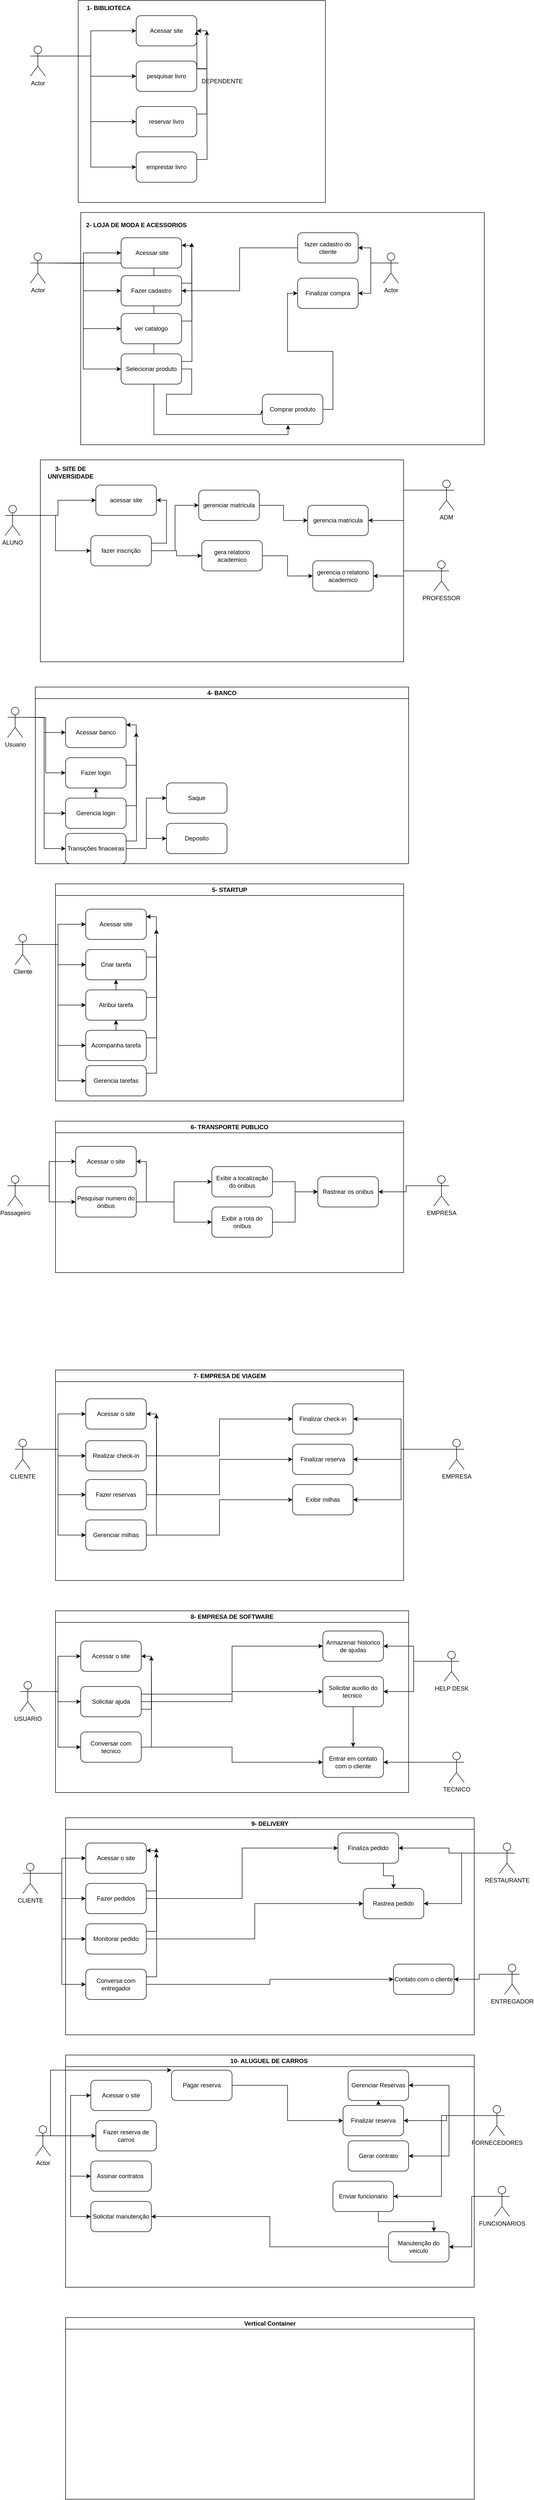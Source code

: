 <mxfile version="21.1.4" type="github">
  <diagram name="Página-1" id="npixS7W9g8RtpNV7yV26">
    <mxGraphModel dx="1114" dy="616" grid="1" gridSize="10" guides="1" tooltips="1" connect="1" arrows="1" fold="1" page="1" pageScale="1" pageWidth="827" pageHeight="1169" math="0" shadow="0">
      <root>
        <mxCell id="0" />
        <mxCell id="1" parent="0" />
        <mxCell id="BPuwlcSMoRz5fUgLtUqg-134" style="edgeStyle=orthogonalEdgeStyle;rounded=0;orthogonalLoop=1;jettySize=auto;html=1;exitX=1;exitY=0.333;exitDx=0;exitDy=0;exitPerimeter=0;entryX=0;entryY=0.5;entryDx=0;entryDy=0;" parent="1" source="BPuwlcSMoRz5fUgLtUqg-1" target="BPuwlcSMoRz5fUgLtUqg-2" edge="1">
          <mxGeometry relative="1" as="geometry" />
        </mxCell>
        <mxCell id="BPuwlcSMoRz5fUgLtUqg-135" style="edgeStyle=orthogonalEdgeStyle;rounded=0;orthogonalLoop=1;jettySize=auto;html=1;exitX=1;exitY=0.333;exitDx=0;exitDy=0;exitPerimeter=0;" parent="1" source="BPuwlcSMoRz5fUgLtUqg-1" target="BPuwlcSMoRz5fUgLtUqg-4" edge="1">
          <mxGeometry relative="1" as="geometry" />
        </mxCell>
        <mxCell id="BPuwlcSMoRz5fUgLtUqg-138" style="edgeStyle=orthogonalEdgeStyle;rounded=0;orthogonalLoop=1;jettySize=auto;html=1;exitX=1;exitY=0.333;exitDx=0;exitDy=0;exitPerimeter=0;entryX=0;entryY=0.5;entryDx=0;entryDy=0;" parent="1" source="BPuwlcSMoRz5fUgLtUqg-1" target="BPuwlcSMoRz5fUgLtUqg-5" edge="1">
          <mxGeometry relative="1" as="geometry" />
        </mxCell>
        <mxCell id="BPuwlcSMoRz5fUgLtUqg-140" style="edgeStyle=orthogonalEdgeStyle;rounded=0;orthogonalLoop=1;jettySize=auto;html=1;exitX=1;exitY=0.333;exitDx=0;exitDy=0;exitPerimeter=0;entryX=0;entryY=0.5;entryDx=0;entryDy=0;" parent="1" source="BPuwlcSMoRz5fUgLtUqg-1" target="BPuwlcSMoRz5fUgLtUqg-6" edge="1">
          <mxGeometry relative="1" as="geometry" />
        </mxCell>
        <mxCell id="BPuwlcSMoRz5fUgLtUqg-1" value="Actor" style="shape=umlActor;verticalLabelPosition=bottom;verticalAlign=top;html=1;outlineConnect=0;" parent="1" vertex="1">
          <mxGeometry x="80" y="100" width="30" height="60" as="geometry" />
        </mxCell>
        <mxCell id="BPuwlcSMoRz5fUgLtUqg-2" value="Acessar site" style="rounded=1;whiteSpace=wrap;html=1;" parent="1" vertex="1">
          <mxGeometry x="290" y="40" width="120" height="60" as="geometry" />
        </mxCell>
        <mxCell id="BPuwlcSMoRz5fUgLtUqg-16" style="edgeStyle=orthogonalEdgeStyle;rounded=0;orthogonalLoop=1;jettySize=auto;html=1;exitX=1;exitY=0.25;exitDx=0;exitDy=0;entryX=1;entryY=0.5;entryDx=0;entryDy=0;" parent="1" source="BPuwlcSMoRz5fUgLtUqg-4" target="BPuwlcSMoRz5fUgLtUqg-2" edge="1">
          <mxGeometry relative="1" as="geometry" />
        </mxCell>
        <mxCell id="BPuwlcSMoRz5fUgLtUqg-4" value="pesquisar livro" style="rounded=1;whiteSpace=wrap;html=1;" parent="1" vertex="1">
          <mxGeometry x="290" y="130" width="120" height="60" as="geometry" />
        </mxCell>
        <mxCell id="BPuwlcSMoRz5fUgLtUqg-17" style="edgeStyle=orthogonalEdgeStyle;rounded=0;orthogonalLoop=1;jettySize=auto;html=1;exitX=1;exitY=0.25;exitDx=0;exitDy=0;" parent="1" source="BPuwlcSMoRz5fUgLtUqg-5" edge="1">
          <mxGeometry relative="1" as="geometry">
            <mxPoint x="410" y="70" as="targetPoint" />
          </mxGeometry>
        </mxCell>
        <mxCell id="BPuwlcSMoRz5fUgLtUqg-5" value="reservar livro" style="rounded=1;whiteSpace=wrap;html=1;" parent="1" vertex="1">
          <mxGeometry x="290" y="220" width="120" height="60" as="geometry" />
        </mxCell>
        <mxCell id="BPuwlcSMoRz5fUgLtUqg-18" style="edgeStyle=orthogonalEdgeStyle;rounded=0;orthogonalLoop=1;jettySize=auto;html=1;exitX=1;exitY=0.25;exitDx=0;exitDy=0;" parent="1" source="BPuwlcSMoRz5fUgLtUqg-6" edge="1">
          <mxGeometry relative="1" as="geometry">
            <mxPoint x="430" y="70" as="targetPoint" />
          </mxGeometry>
        </mxCell>
        <mxCell id="BPuwlcSMoRz5fUgLtUqg-6" value="emprestar livro" style="rounded=1;whiteSpace=wrap;html=1;" parent="1" vertex="1">
          <mxGeometry x="290" y="310" width="120" height="60" as="geometry" />
        </mxCell>
        <mxCell id="BPuwlcSMoRz5fUgLtUqg-19" value="DEPENDENTE" style="text;html=1;align=center;verticalAlign=middle;resizable=0;points=[];autosize=1;strokeColor=none;fillColor=none;" parent="1" vertex="1">
          <mxGeometry x="405" y="155" width="110" height="30" as="geometry" />
        </mxCell>
        <mxCell id="BPuwlcSMoRz5fUgLtUqg-31" style="edgeStyle=orthogonalEdgeStyle;rounded=0;orthogonalLoop=1;jettySize=auto;html=1;" parent="1" target="BPuwlcSMoRz5fUgLtUqg-22" edge="1">
          <mxGeometry relative="1" as="geometry">
            <mxPoint x="110" y="530" as="sourcePoint" />
          </mxGeometry>
        </mxCell>
        <mxCell id="BPuwlcSMoRz5fUgLtUqg-32" style="edgeStyle=orthogonalEdgeStyle;rounded=0;orthogonalLoop=1;jettySize=auto;html=1;exitX=1;exitY=0.333;exitDx=0;exitDy=0;exitPerimeter=0;entryX=0;entryY=0.5;entryDx=0;entryDy=0;" parent="1" source="BPuwlcSMoRz5fUgLtUqg-21" target="BPuwlcSMoRz5fUgLtUqg-26" edge="1">
          <mxGeometry relative="1" as="geometry" />
        </mxCell>
        <mxCell id="BPuwlcSMoRz5fUgLtUqg-142" style="edgeStyle=orthogonalEdgeStyle;rounded=0;orthogonalLoop=1;jettySize=auto;html=1;exitX=1;exitY=0.333;exitDx=0;exitDy=0;exitPerimeter=0;entryX=0;entryY=0.5;entryDx=0;entryDy=0;" parent="1" source="BPuwlcSMoRz5fUgLtUqg-21" target="BPuwlcSMoRz5fUgLtUqg-50" edge="1">
          <mxGeometry relative="1" as="geometry" />
        </mxCell>
        <mxCell id="BPuwlcSMoRz5fUgLtUqg-143" style="edgeStyle=orthogonalEdgeStyle;rounded=0;orthogonalLoop=1;jettySize=auto;html=1;exitX=1;exitY=0.333;exitDx=0;exitDy=0;exitPerimeter=0;entryX=0;entryY=0.5;entryDx=0;entryDy=0;" parent="1" source="BPuwlcSMoRz5fUgLtUqg-21" target="BPuwlcSMoRz5fUgLtUqg-24" edge="1">
          <mxGeometry relative="1" as="geometry" />
        </mxCell>
        <mxCell id="BPuwlcSMoRz5fUgLtUqg-144" style="edgeStyle=orthogonalEdgeStyle;rounded=0;orthogonalLoop=1;jettySize=auto;html=1;exitX=1;exitY=0.333;exitDx=0;exitDy=0;exitPerimeter=0;entryX=0.425;entryY=1.017;entryDx=0;entryDy=0;entryPerimeter=0;" parent="1" source="BPuwlcSMoRz5fUgLtUqg-21" target="BPuwlcSMoRz5fUgLtUqg-25" edge="1">
          <mxGeometry relative="1" as="geometry" />
        </mxCell>
        <mxCell id="BPuwlcSMoRz5fUgLtUqg-21" value="Actor" style="shape=umlActor;verticalLabelPosition=bottom;verticalAlign=top;html=1;outlineConnect=0;" parent="1" vertex="1">
          <mxGeometry x="80" y="510" width="30" height="60" as="geometry" />
        </mxCell>
        <mxCell id="BPuwlcSMoRz5fUgLtUqg-22" value="&lt;span style=&quot;white-space: pre;&quot;&gt; &lt;/span&gt;Acessar site" style="rounded=1;whiteSpace=wrap;html=1;" parent="1" vertex="1">
          <mxGeometry x="260" y="480" width="120" height="60" as="geometry" />
        </mxCell>
        <mxCell id="BPuwlcSMoRz5fUgLtUqg-35" style="edgeStyle=orthogonalEdgeStyle;rounded=0;orthogonalLoop=1;jettySize=auto;html=1;exitX=1;exitY=0.5;exitDx=0;exitDy=0;entryX=0;entryY=0.5;entryDx=0;entryDy=0;" parent="1" source="BPuwlcSMoRz5fUgLtUqg-24" target="BPuwlcSMoRz5fUgLtUqg-25" edge="1">
          <mxGeometry relative="1" as="geometry">
            <Array as="points">
              <mxPoint x="400" y="740" />
              <mxPoint x="400" y="790" />
              <mxPoint x="350" y="790" />
              <mxPoint x="350" y="830" />
            </Array>
          </mxGeometry>
        </mxCell>
        <mxCell id="BPuwlcSMoRz5fUgLtUqg-53" style="edgeStyle=orthogonalEdgeStyle;rounded=0;orthogonalLoop=1;jettySize=auto;html=1;exitX=1;exitY=0.25;exitDx=0;exitDy=0;" parent="1" source="BPuwlcSMoRz5fUgLtUqg-24" edge="1">
          <mxGeometry relative="1" as="geometry">
            <mxPoint x="400" y="490" as="targetPoint" />
          </mxGeometry>
        </mxCell>
        <mxCell id="BPuwlcSMoRz5fUgLtUqg-24" value="Selecionar produto" style="rounded=1;whiteSpace=wrap;html=1;" parent="1" vertex="1">
          <mxGeometry x="260" y="710" width="120" height="60" as="geometry" />
        </mxCell>
        <mxCell id="BPuwlcSMoRz5fUgLtUqg-36" style="edgeStyle=orthogonalEdgeStyle;rounded=0;orthogonalLoop=1;jettySize=auto;html=1;exitX=1;exitY=0.5;exitDx=0;exitDy=0;entryX=0;entryY=0.5;entryDx=0;entryDy=0;" parent="1" source="BPuwlcSMoRz5fUgLtUqg-25" target="BPuwlcSMoRz5fUgLtUqg-29" edge="1">
          <mxGeometry relative="1" as="geometry" />
        </mxCell>
        <mxCell id="BPuwlcSMoRz5fUgLtUqg-25" value="Comprar produto" style="rounded=1;whiteSpace=wrap;html=1;" parent="1" vertex="1">
          <mxGeometry x="540" y="790" width="120" height="60" as="geometry" />
        </mxCell>
        <mxCell id="BPuwlcSMoRz5fUgLtUqg-51" style="edgeStyle=orthogonalEdgeStyle;rounded=0;orthogonalLoop=1;jettySize=auto;html=1;exitX=1;exitY=0.25;exitDx=0;exitDy=0;entryX=1;entryY=0.25;entryDx=0;entryDy=0;" parent="1" source="BPuwlcSMoRz5fUgLtUqg-26" target="BPuwlcSMoRz5fUgLtUqg-22" edge="1">
          <mxGeometry relative="1" as="geometry" />
        </mxCell>
        <mxCell id="BPuwlcSMoRz5fUgLtUqg-26" value="Fazer cadastro" style="rounded=1;whiteSpace=wrap;html=1;" parent="1" vertex="1">
          <mxGeometry x="260" y="555" width="120" height="60" as="geometry" />
        </mxCell>
        <mxCell id="BPuwlcSMoRz5fUgLtUqg-40" style="edgeStyle=orthogonalEdgeStyle;rounded=0;orthogonalLoop=1;jettySize=auto;html=1;exitX=0;exitY=0.333;exitDx=0;exitDy=0;exitPerimeter=0;entryX=1;entryY=0.5;entryDx=0;entryDy=0;" parent="1" source="BPuwlcSMoRz5fUgLtUqg-28" target="BPuwlcSMoRz5fUgLtUqg-30" edge="1">
          <mxGeometry relative="1" as="geometry" />
        </mxCell>
        <mxCell id="BPuwlcSMoRz5fUgLtUqg-41" style="edgeStyle=orthogonalEdgeStyle;rounded=0;orthogonalLoop=1;jettySize=auto;html=1;exitX=0;exitY=0.333;exitDx=0;exitDy=0;exitPerimeter=0;entryX=1;entryY=0.5;entryDx=0;entryDy=0;" parent="1" source="BPuwlcSMoRz5fUgLtUqg-28" target="BPuwlcSMoRz5fUgLtUqg-29" edge="1">
          <mxGeometry relative="1" as="geometry" />
        </mxCell>
        <mxCell id="BPuwlcSMoRz5fUgLtUqg-28" value="Actor" style="shape=umlActor;verticalLabelPosition=bottom;verticalAlign=top;html=1;outlineConnect=0;" parent="1" vertex="1">
          <mxGeometry x="780" y="510" width="30" height="60" as="geometry" />
        </mxCell>
        <mxCell id="BPuwlcSMoRz5fUgLtUqg-29" value="Finalizar compra" style="rounded=1;whiteSpace=wrap;html=1;" parent="1" vertex="1">
          <mxGeometry x="610" y="560" width="120" height="60" as="geometry" />
        </mxCell>
        <mxCell id="BPuwlcSMoRz5fUgLtUqg-59" style="edgeStyle=orthogonalEdgeStyle;rounded=0;orthogonalLoop=1;jettySize=auto;html=1;exitX=0;exitY=0.5;exitDx=0;exitDy=0;entryX=1;entryY=0.5;entryDx=0;entryDy=0;" parent="1" source="BPuwlcSMoRz5fUgLtUqg-30" target="BPuwlcSMoRz5fUgLtUqg-26" edge="1">
          <mxGeometry relative="1" as="geometry" />
        </mxCell>
        <mxCell id="BPuwlcSMoRz5fUgLtUqg-30" value="fazer cadastro do cliente" style="rounded=1;whiteSpace=wrap;html=1;" parent="1" vertex="1">
          <mxGeometry x="610" y="470" width="120" height="60" as="geometry" />
        </mxCell>
        <mxCell id="BPuwlcSMoRz5fUgLtUqg-46" style="edgeStyle=orthogonalEdgeStyle;rounded=0;orthogonalLoop=1;jettySize=auto;html=1;exitX=0.5;exitY=1;exitDx=0;exitDy=0;" parent="1" edge="1">
          <mxGeometry relative="1" as="geometry">
            <mxPoint x="440" y="810" as="sourcePoint" />
            <mxPoint x="440" y="810" as="targetPoint" />
          </mxGeometry>
        </mxCell>
        <mxCell id="BPuwlcSMoRz5fUgLtUqg-52" style="edgeStyle=orthogonalEdgeStyle;rounded=0;orthogonalLoop=1;jettySize=auto;html=1;exitX=1;exitY=0.25;exitDx=0;exitDy=0;" parent="1" source="BPuwlcSMoRz5fUgLtUqg-50" edge="1">
          <mxGeometry relative="1" as="geometry">
            <mxPoint x="400" y="490" as="targetPoint" />
          </mxGeometry>
        </mxCell>
        <mxCell id="BPuwlcSMoRz5fUgLtUqg-50" value="ver catalogo" style="rounded=1;whiteSpace=wrap;html=1;" parent="1" vertex="1">
          <mxGeometry x="260" y="630" width="120" height="60" as="geometry" />
        </mxCell>
        <mxCell id="BPuwlcSMoRz5fUgLtUqg-131" style="edgeStyle=orthogonalEdgeStyle;rounded=0;orthogonalLoop=1;jettySize=auto;html=1;exitX=1;exitY=0.333;exitDx=0;exitDy=0;exitPerimeter=0;entryX=0;entryY=0.5;entryDx=0;entryDy=0;" parent="1" source="BPuwlcSMoRz5fUgLtUqg-60" target="BPuwlcSMoRz5fUgLtUqg-61" edge="1">
          <mxGeometry relative="1" as="geometry" />
        </mxCell>
        <mxCell id="BPuwlcSMoRz5fUgLtUqg-132" style="edgeStyle=orthogonalEdgeStyle;rounded=0;orthogonalLoop=1;jettySize=auto;html=1;exitX=1;exitY=0.333;exitDx=0;exitDy=0;exitPerimeter=0;entryX=0;entryY=0.5;entryDx=0;entryDy=0;" parent="1" source="BPuwlcSMoRz5fUgLtUqg-60" target="BPuwlcSMoRz5fUgLtUqg-62" edge="1">
          <mxGeometry relative="1" as="geometry" />
        </mxCell>
        <mxCell id="BPuwlcSMoRz5fUgLtUqg-60" value="ALUNO&#xa;" style="shape=umlActor;verticalLabelPosition=bottom;verticalAlign=top;outlineConnect=0;" parent="1" vertex="1">
          <mxGeometry x="30" y="1010" width="30" height="60" as="geometry" />
        </mxCell>
        <mxCell id="BPuwlcSMoRz5fUgLtUqg-80" style="edgeStyle=orthogonalEdgeStyle;rounded=0;orthogonalLoop=1;jettySize=auto;html=1;exitX=0;exitY=0.333;exitDx=0;exitDy=0;exitPerimeter=0;entryX=1;entryY=0.5;entryDx=0;entryDy=0;" parent="1" source="BPuwlcSMoRz5fUgLtUqg-65" target="BPuwlcSMoRz5fUgLtUqg-67" edge="1">
          <mxGeometry relative="1" as="geometry" />
        </mxCell>
        <object label="ADM" id="BPuwlcSMoRz5fUgLtUqg-65">
          <mxCell style="shape=umlActor;verticalLabelPosition=bottom;verticalAlign=top;outlineConnect=0;fontStyle=0;" parent="1" vertex="1">
            <mxGeometry x="890" y="960" width="30" height="60" as="geometry" />
          </mxCell>
        </object>
        <mxCell id="BPuwlcSMoRz5fUgLtUqg-81" style="edgeStyle=orthogonalEdgeStyle;rounded=0;orthogonalLoop=1;jettySize=auto;html=1;exitX=0;exitY=0.333;exitDx=0;exitDy=0;exitPerimeter=0;entryX=1;entryY=0.5;entryDx=0;entryDy=0;" parent="1" source="BPuwlcSMoRz5fUgLtUqg-66" target="BPuwlcSMoRz5fUgLtUqg-68" edge="1">
          <mxGeometry relative="1" as="geometry" />
        </mxCell>
        <mxCell id="BPuwlcSMoRz5fUgLtUqg-66" value="PROFESSOR" style="shape=umlActor;verticalLabelPosition=bottom;verticalAlign=top;outlineConnect=0;" parent="1" vertex="1">
          <mxGeometry x="880" y="1120" width="30" height="60" as="geometry" />
        </mxCell>
        <mxCell id="BPuwlcSMoRz5fUgLtUqg-91" style="edgeStyle=orthogonalEdgeStyle;rounded=0;orthogonalLoop=1;jettySize=auto;html=1;exitX=1;exitY=0.333;exitDx=0;exitDy=0;exitPerimeter=0;" parent="1" source="BPuwlcSMoRz5fUgLtUqg-84" target="BPuwlcSMoRz5fUgLtUqg-85" edge="1">
          <mxGeometry relative="1" as="geometry" />
        </mxCell>
        <mxCell id="BPuwlcSMoRz5fUgLtUqg-92" style="edgeStyle=orthogonalEdgeStyle;rounded=0;orthogonalLoop=1;jettySize=auto;html=1;entryX=0;entryY=0.5;entryDx=0;entryDy=0;" parent="1" target="BPuwlcSMoRz5fUgLtUqg-86" edge="1">
          <mxGeometry relative="1" as="geometry">
            <mxPoint x="70" y="1430" as="sourcePoint" />
          </mxGeometry>
        </mxCell>
        <mxCell id="BPuwlcSMoRz5fUgLtUqg-121" style="edgeStyle=orthogonalEdgeStyle;rounded=0;orthogonalLoop=1;jettySize=auto;html=1;exitX=1;exitY=0.333;exitDx=0;exitDy=0;exitPerimeter=0;entryX=0;entryY=0.5;entryDx=0;entryDy=0;" parent="1" source="BPuwlcSMoRz5fUgLtUqg-84" target="BPuwlcSMoRz5fUgLtUqg-100" edge="1">
          <mxGeometry relative="1" as="geometry" />
        </mxCell>
        <mxCell id="BPuwlcSMoRz5fUgLtUqg-128" style="edgeStyle=orthogonalEdgeStyle;rounded=0;orthogonalLoop=1;jettySize=auto;html=1;exitX=1;exitY=0.333;exitDx=0;exitDy=0;exitPerimeter=0;entryX=0;entryY=0.5;entryDx=0;entryDy=0;" parent="1" source="BPuwlcSMoRz5fUgLtUqg-84" target="BPuwlcSMoRz5fUgLtUqg-116" edge="1">
          <mxGeometry relative="1" as="geometry" />
        </mxCell>
        <mxCell id="BPuwlcSMoRz5fUgLtUqg-84" value="Usuario" style="shape=umlActor;verticalLabelPosition=bottom;verticalAlign=top;html=1;outlineConnect=0;" parent="1" vertex="1">
          <mxGeometry x="35" y="1410" width="30" height="60" as="geometry" />
        </mxCell>
        <mxCell id="BPuwlcSMoRz5fUgLtUqg-117" style="edgeStyle=orthogonalEdgeStyle;rounded=0;orthogonalLoop=1;jettySize=auto;html=1;exitX=1;exitY=0.25;exitDx=0;exitDy=0;" parent="1" source="BPuwlcSMoRz5fUgLtUqg-100" edge="1">
          <mxGeometry relative="1" as="geometry">
            <mxPoint x="290" y="1460" as="targetPoint" />
          </mxGeometry>
        </mxCell>
        <mxCell id="BPuwlcSMoRz5fUgLtUqg-82" value="" style="swimlane;startSize=0;" parent="1" vertex="1">
          <mxGeometry x="100" y="920" width="720" height="400" as="geometry" />
        </mxCell>
        <mxCell id="BPuwlcSMoRz5fUgLtUqg-83" value="3- SITE DE UNIVERSIDADE" style="text;html=1;strokeColor=none;fillColor=none;align=center;verticalAlign=middle;whiteSpace=wrap;rounded=0;fontStyle=1" parent="BPuwlcSMoRz5fUgLtUqg-82" vertex="1">
          <mxGeometry x="30" y="10" width="60" height="30" as="geometry" />
        </mxCell>
        <mxCell id="BPuwlcSMoRz5fUgLtUqg-62" value="fazer inscrição" style="rounded=1;whiteSpace=wrap;html=1;" parent="BPuwlcSMoRz5fUgLtUqg-82" vertex="1">
          <mxGeometry x="100" y="150" width="120" height="60" as="geometry" />
        </mxCell>
        <mxCell id="BPuwlcSMoRz5fUgLtUqg-61" value="acessar site" style="rounded=1;whiteSpace=wrap;html=1;" parent="BPuwlcSMoRz5fUgLtUqg-82" vertex="1">
          <mxGeometry x="110" y="50" width="120" height="60" as="geometry" />
        </mxCell>
        <mxCell id="BPuwlcSMoRz5fUgLtUqg-90" style="edgeStyle=orthogonalEdgeStyle;rounded=0;orthogonalLoop=1;jettySize=auto;html=1;exitX=1;exitY=0.25;exitDx=0;exitDy=0;entryX=1;entryY=0.5;entryDx=0;entryDy=0;" parent="BPuwlcSMoRz5fUgLtUqg-82" source="BPuwlcSMoRz5fUgLtUqg-62" target="BPuwlcSMoRz5fUgLtUqg-61" edge="1">
          <mxGeometry relative="1" as="geometry" />
        </mxCell>
        <mxCell id="BPuwlcSMoRz5fUgLtUqg-64" value="gera relatorio academico" style="rounded=1;whiteSpace=wrap;html=1;" parent="BPuwlcSMoRz5fUgLtUqg-82" vertex="1">
          <mxGeometry x="320" y="160" width="120" height="60" as="geometry" />
        </mxCell>
        <mxCell id="BPuwlcSMoRz5fUgLtUqg-77" style="edgeStyle=orthogonalEdgeStyle;rounded=0;orthogonalLoop=1;jettySize=auto;html=1;exitX=1;exitY=0.5;exitDx=0;exitDy=0;entryX=0;entryY=0.5;entryDx=0;entryDy=0;" parent="BPuwlcSMoRz5fUgLtUqg-82" source="BPuwlcSMoRz5fUgLtUqg-62" target="BPuwlcSMoRz5fUgLtUqg-64" edge="1">
          <mxGeometry relative="1" as="geometry" />
        </mxCell>
        <mxCell id="BPuwlcSMoRz5fUgLtUqg-72" value="gerenciar matricula" style="rounded=1;whiteSpace=wrap;html=1;" parent="BPuwlcSMoRz5fUgLtUqg-82" vertex="1">
          <mxGeometry x="314" y="60" width="120" height="60" as="geometry" />
        </mxCell>
        <mxCell id="BPuwlcSMoRz5fUgLtUqg-76" style="edgeStyle=orthogonalEdgeStyle;rounded=0;orthogonalLoop=1;jettySize=auto;html=1;exitX=1;exitY=0.5;exitDx=0;exitDy=0;entryX=0;entryY=0.5;entryDx=0;entryDy=0;exitPerimeter=0;" parent="BPuwlcSMoRz5fUgLtUqg-82" source="BPuwlcSMoRz5fUgLtUqg-62" target="BPuwlcSMoRz5fUgLtUqg-72" edge="1">
          <mxGeometry relative="1" as="geometry" />
        </mxCell>
        <mxCell id="BPuwlcSMoRz5fUgLtUqg-67" value="gerencia matricula" style="rounded=1;whiteSpace=wrap;html=1;" parent="BPuwlcSMoRz5fUgLtUqg-82" vertex="1">
          <mxGeometry x="530" y="90" width="120" height="60" as="geometry" />
        </mxCell>
        <mxCell id="BPuwlcSMoRz5fUgLtUqg-78" style="edgeStyle=orthogonalEdgeStyle;rounded=0;orthogonalLoop=1;jettySize=auto;html=1;exitX=1;exitY=0.5;exitDx=0;exitDy=0;entryX=0;entryY=0.5;entryDx=0;entryDy=0;" parent="BPuwlcSMoRz5fUgLtUqg-82" source="BPuwlcSMoRz5fUgLtUqg-72" target="BPuwlcSMoRz5fUgLtUqg-67" edge="1">
          <mxGeometry relative="1" as="geometry" />
        </mxCell>
        <mxCell id="BPuwlcSMoRz5fUgLtUqg-68" value="gerencia o relatorio academico" style="rounded=1;whiteSpace=wrap;html=1;" parent="BPuwlcSMoRz5fUgLtUqg-82" vertex="1">
          <mxGeometry x="540" y="200" width="120" height="60" as="geometry" />
        </mxCell>
        <mxCell id="BPuwlcSMoRz5fUgLtUqg-79" style="edgeStyle=orthogonalEdgeStyle;rounded=0;orthogonalLoop=1;jettySize=auto;html=1;exitX=1;exitY=0.5;exitDx=0;exitDy=0;entryX=0;entryY=0.5;entryDx=0;entryDy=0;" parent="BPuwlcSMoRz5fUgLtUqg-82" source="BPuwlcSMoRz5fUgLtUqg-64" target="BPuwlcSMoRz5fUgLtUqg-68" edge="1">
          <mxGeometry relative="1" as="geometry" />
        </mxCell>
        <mxCell id="BPuwlcSMoRz5fUgLtUqg-119" style="edgeStyle=orthogonalEdgeStyle;rounded=0;orthogonalLoop=1;jettySize=auto;html=1;exitX=1;exitY=0.25;exitDx=0;exitDy=0;" parent="1" source="BPuwlcSMoRz5fUgLtUqg-116" edge="1">
          <mxGeometry relative="1" as="geometry">
            <mxPoint x="290" y="1460" as="targetPoint" />
          </mxGeometry>
        </mxCell>
        <mxCell id="BPuwlcSMoRz5fUgLtUqg-124" style="edgeStyle=orthogonalEdgeStyle;rounded=0;orthogonalLoop=1;jettySize=auto;html=1;exitX=1;exitY=0.5;exitDx=0;exitDy=0;entryX=0;entryY=0.5;entryDx=0;entryDy=0;" parent="1" source="BPuwlcSMoRz5fUgLtUqg-116" target="BPuwlcSMoRz5fUgLtUqg-122" edge="1">
          <mxGeometry relative="1" as="geometry" />
        </mxCell>
        <mxCell id="BPuwlcSMoRz5fUgLtUqg-125" style="edgeStyle=orthogonalEdgeStyle;rounded=0;orthogonalLoop=1;jettySize=auto;html=1;exitX=1;exitY=0.5;exitDx=0;exitDy=0;" parent="1" source="BPuwlcSMoRz5fUgLtUqg-116" target="BPuwlcSMoRz5fUgLtUqg-123" edge="1">
          <mxGeometry relative="1" as="geometry" />
        </mxCell>
        <mxCell id="BPuwlcSMoRz5fUgLtUqg-122" value="Saque" style="rounded=1;whiteSpace=wrap;html=1;" parent="1" vertex="1">
          <mxGeometry x="350" y="1560" width="120" height="60" as="geometry" />
        </mxCell>
        <mxCell id="BPuwlcSMoRz5fUgLtUqg-123" value="Deposito" style="rounded=1;whiteSpace=wrap;html=1;" parent="1" vertex="1">
          <mxGeometry x="350" y="1640" width="120" height="60" as="geometry" />
        </mxCell>
        <mxCell id="BPuwlcSMoRz5fUgLtUqg-126" value="4- BANCO" style="swimlane;whiteSpace=wrap;html=1;" parent="1" vertex="1">
          <mxGeometry x="90" y="1370" width="740" height="350" as="geometry" />
        </mxCell>
        <mxCell id="BPuwlcSMoRz5fUgLtUqg-116" value="Transições finaceiras" style="rounded=1;whiteSpace=wrap;html=1;" parent="BPuwlcSMoRz5fUgLtUqg-126" vertex="1">
          <mxGeometry x="60" y="290" width="120" height="60" as="geometry" />
        </mxCell>
        <mxCell id="BPuwlcSMoRz5fUgLtUqg-100" value="Gerencia login" style="rounded=1;whiteSpace=wrap;html=1;" parent="BPuwlcSMoRz5fUgLtUqg-126" vertex="1">
          <mxGeometry x="60" y="220" width="120" height="60" as="geometry" />
        </mxCell>
        <mxCell id="BPuwlcSMoRz5fUgLtUqg-86" value="Fazer login" style="rounded=1;whiteSpace=wrap;html=1;" parent="BPuwlcSMoRz5fUgLtUqg-126" vertex="1">
          <mxGeometry x="60" y="140" width="120" height="60" as="geometry" />
        </mxCell>
        <mxCell id="BPuwlcSMoRz5fUgLtUqg-118" style="edgeStyle=orthogonalEdgeStyle;rounded=0;orthogonalLoop=1;jettySize=auto;html=1;exitX=0.5;exitY=0;exitDx=0;exitDy=0;" parent="BPuwlcSMoRz5fUgLtUqg-126" source="BPuwlcSMoRz5fUgLtUqg-100" target="BPuwlcSMoRz5fUgLtUqg-86" edge="1">
          <mxGeometry relative="1" as="geometry" />
        </mxCell>
        <mxCell id="BPuwlcSMoRz5fUgLtUqg-85" value="Acessar banco" style="rounded=1;whiteSpace=wrap;html=1;" parent="BPuwlcSMoRz5fUgLtUqg-126" vertex="1">
          <mxGeometry x="60" y="60" width="120" height="60" as="geometry" />
        </mxCell>
        <mxCell id="BPuwlcSMoRz5fUgLtUqg-96" style="edgeStyle=orthogonalEdgeStyle;rounded=0;orthogonalLoop=1;jettySize=auto;html=1;exitX=1;exitY=0.25;exitDx=0;exitDy=0;entryX=1;entryY=0.25;entryDx=0;entryDy=0;" parent="BPuwlcSMoRz5fUgLtUqg-126" source="BPuwlcSMoRz5fUgLtUqg-86" target="BPuwlcSMoRz5fUgLtUqg-85" edge="1">
          <mxGeometry relative="1" as="geometry" />
        </mxCell>
        <mxCell id="BPuwlcSMoRz5fUgLtUqg-20" value="" style="swimlane;startSize=0;" parent="1" vertex="1">
          <mxGeometry x="175" y="10" width="490" height="400" as="geometry" />
        </mxCell>
        <mxCell id="BPuwlcSMoRz5fUgLtUqg-14" value="1- BIBLIOTECA" style="text;html=1;align=center;verticalAlign=middle;resizable=0;points=[];autosize=1;strokeColor=none;fillColor=none;fontStyle=1" parent="BPuwlcSMoRz5fUgLtUqg-20" vertex="1">
          <mxGeometry x="5" width="110" height="30" as="geometry" />
        </mxCell>
        <mxCell id="BPuwlcSMoRz5fUgLtUqg-56" value="" style="swimlane;startSize=0;" parent="1" vertex="1">
          <mxGeometry x="180" y="430" width="800" height="460" as="geometry" />
        </mxCell>
        <mxCell id="BPuwlcSMoRz5fUgLtUqg-57" value="2- LOJA DE MODA E ACESSORIOS" style="text;html=1;align=center;verticalAlign=middle;resizable=0;points=[];autosize=1;strokeColor=none;fillColor=none;fontStyle=1" parent="BPuwlcSMoRz5fUgLtUqg-56" vertex="1">
          <mxGeometry y="10" width="220" height="30" as="geometry" />
        </mxCell>
        <mxCell id="BPuwlcSMoRz5fUgLtUqg-153" style="edgeStyle=orthogonalEdgeStyle;rounded=0;orthogonalLoop=1;jettySize=auto;html=1;exitX=1;exitY=0.333;exitDx=0;exitDy=0;exitPerimeter=0;entryX=0;entryY=0.5;entryDx=0;entryDy=0;" parent="1" source="BPuwlcSMoRz5fUgLtUqg-146" target="BPuwlcSMoRz5fUgLtUqg-148" edge="1">
          <mxGeometry relative="1" as="geometry" />
        </mxCell>
        <mxCell id="BPuwlcSMoRz5fUgLtUqg-154" style="edgeStyle=orthogonalEdgeStyle;rounded=0;orthogonalLoop=1;jettySize=auto;html=1;exitX=1;exitY=0.333;exitDx=0;exitDy=0;exitPerimeter=0;entryX=0;entryY=0.5;entryDx=0;entryDy=0;" parent="1" source="BPuwlcSMoRz5fUgLtUqg-146" target="BPuwlcSMoRz5fUgLtUqg-151" edge="1">
          <mxGeometry relative="1" as="geometry" />
        </mxCell>
        <mxCell id="BPuwlcSMoRz5fUgLtUqg-155" style="edgeStyle=orthogonalEdgeStyle;rounded=0;orthogonalLoop=1;jettySize=auto;html=1;exitX=1;exitY=0.333;exitDx=0;exitDy=0;exitPerimeter=0;entryX=0;entryY=0.5;entryDx=0;entryDy=0;" parent="1" source="BPuwlcSMoRz5fUgLtUqg-146" target="BPuwlcSMoRz5fUgLtUqg-149" edge="1">
          <mxGeometry relative="1" as="geometry" />
        </mxCell>
        <mxCell id="BPuwlcSMoRz5fUgLtUqg-156" style="edgeStyle=orthogonalEdgeStyle;rounded=0;orthogonalLoop=1;jettySize=auto;html=1;exitX=1;exitY=0.333;exitDx=0;exitDy=0;exitPerimeter=0;entryX=0;entryY=0.5;entryDx=0;entryDy=0;" parent="1" source="BPuwlcSMoRz5fUgLtUqg-146" target="BPuwlcSMoRz5fUgLtUqg-152" edge="1">
          <mxGeometry relative="1" as="geometry" />
        </mxCell>
        <mxCell id="BPuwlcSMoRz5fUgLtUqg-163" style="edgeStyle=orthogonalEdgeStyle;rounded=0;orthogonalLoop=1;jettySize=auto;html=1;exitX=1;exitY=0.333;exitDx=0;exitDy=0;exitPerimeter=0;entryX=0;entryY=0.5;entryDx=0;entryDy=0;" parent="1" source="BPuwlcSMoRz5fUgLtUqg-146" target="BPuwlcSMoRz5fUgLtUqg-162" edge="1">
          <mxGeometry relative="1" as="geometry" />
        </mxCell>
        <mxCell id="BPuwlcSMoRz5fUgLtUqg-146" value="Cliente" style="shape=umlActor;verticalLabelPosition=bottom;verticalAlign=top;html=1;outlineConnect=0;" parent="1" vertex="1">
          <mxGeometry x="50" y="1860" width="30" height="60" as="geometry" />
        </mxCell>
        <mxCell id="BPuwlcSMoRz5fUgLtUqg-147" value="5- STARTUP" style="swimlane;whiteSpace=wrap;html=1;" parent="1" vertex="1">
          <mxGeometry x="130" y="1760" width="690" height="430" as="geometry" />
        </mxCell>
        <mxCell id="BPuwlcSMoRz5fUgLtUqg-148" value="Acessar site" style="rounded=1;whiteSpace=wrap;html=1;" parent="BPuwlcSMoRz5fUgLtUqg-147" vertex="1">
          <mxGeometry x="60" y="50" width="120" height="60" as="geometry" />
        </mxCell>
        <mxCell id="BPuwlcSMoRz5fUgLtUqg-158" style="edgeStyle=orthogonalEdgeStyle;rounded=0;orthogonalLoop=1;jettySize=auto;html=1;exitX=0.5;exitY=0;exitDx=0;exitDy=0;" parent="BPuwlcSMoRz5fUgLtUqg-147" source="BPuwlcSMoRz5fUgLtUqg-149" target="BPuwlcSMoRz5fUgLtUqg-151" edge="1">
          <mxGeometry relative="1" as="geometry" />
        </mxCell>
        <mxCell id="BPuwlcSMoRz5fUgLtUqg-161" style="edgeStyle=orthogonalEdgeStyle;rounded=0;orthogonalLoop=1;jettySize=auto;html=1;exitX=1;exitY=0.25;exitDx=0;exitDy=0;" parent="BPuwlcSMoRz5fUgLtUqg-147" source="BPuwlcSMoRz5fUgLtUqg-149" edge="1">
          <mxGeometry relative="1" as="geometry">
            <mxPoint x="200" y="90" as="targetPoint" />
          </mxGeometry>
        </mxCell>
        <mxCell id="BPuwlcSMoRz5fUgLtUqg-149" value="Atribui tarefa" style="rounded=1;whiteSpace=wrap;html=1;" parent="BPuwlcSMoRz5fUgLtUqg-147" vertex="1">
          <mxGeometry x="60" y="210" width="120" height="60" as="geometry" />
        </mxCell>
        <mxCell id="BPuwlcSMoRz5fUgLtUqg-157" style="edgeStyle=orthogonalEdgeStyle;rounded=0;orthogonalLoop=1;jettySize=auto;html=1;exitX=1;exitY=0.25;exitDx=0;exitDy=0;entryX=1;entryY=0.25;entryDx=0;entryDy=0;" parent="BPuwlcSMoRz5fUgLtUqg-147" source="BPuwlcSMoRz5fUgLtUqg-151" target="BPuwlcSMoRz5fUgLtUqg-148" edge="1">
          <mxGeometry relative="1" as="geometry" />
        </mxCell>
        <mxCell id="BPuwlcSMoRz5fUgLtUqg-151" value="Criar tarefa" style="rounded=1;whiteSpace=wrap;html=1;" parent="BPuwlcSMoRz5fUgLtUqg-147" vertex="1">
          <mxGeometry x="60" y="130" width="120" height="60" as="geometry" />
        </mxCell>
        <mxCell id="BPuwlcSMoRz5fUgLtUqg-159" style="edgeStyle=orthogonalEdgeStyle;rounded=0;orthogonalLoop=1;jettySize=auto;html=1;exitX=0.5;exitY=0;exitDx=0;exitDy=0;" parent="BPuwlcSMoRz5fUgLtUqg-147" source="BPuwlcSMoRz5fUgLtUqg-152" target="BPuwlcSMoRz5fUgLtUqg-149" edge="1">
          <mxGeometry relative="1" as="geometry" />
        </mxCell>
        <mxCell id="BPuwlcSMoRz5fUgLtUqg-160" style="edgeStyle=orthogonalEdgeStyle;rounded=0;orthogonalLoop=1;jettySize=auto;html=1;exitX=1;exitY=0.25;exitDx=0;exitDy=0;" parent="BPuwlcSMoRz5fUgLtUqg-147" source="BPuwlcSMoRz5fUgLtUqg-152" edge="1">
          <mxGeometry relative="1" as="geometry">
            <mxPoint x="200" y="90" as="targetPoint" />
          </mxGeometry>
        </mxCell>
        <mxCell id="BPuwlcSMoRz5fUgLtUqg-152" value="Acompanha tarefa" style="rounded=1;whiteSpace=wrap;html=1;" parent="BPuwlcSMoRz5fUgLtUqg-147" vertex="1">
          <mxGeometry x="60" y="290" width="120" height="60" as="geometry" />
        </mxCell>
        <mxCell id="adJ0XDlcIoCflwA1dePN-94" style="edgeStyle=orthogonalEdgeStyle;rounded=0;orthogonalLoop=1;jettySize=auto;html=1;exitX=1;exitY=0.25;exitDx=0;exitDy=0;" parent="BPuwlcSMoRz5fUgLtUqg-147" source="BPuwlcSMoRz5fUgLtUqg-162" edge="1">
          <mxGeometry relative="1" as="geometry">
            <mxPoint x="200" y="90" as="targetPoint" />
          </mxGeometry>
        </mxCell>
        <mxCell id="BPuwlcSMoRz5fUgLtUqg-162" value="Gerencia tarefas" style="rounded=1;whiteSpace=wrap;html=1;" parent="BPuwlcSMoRz5fUgLtUqg-147" vertex="1">
          <mxGeometry x="60" y="360" width="120" height="60" as="geometry" />
        </mxCell>
        <mxCell id="BPuwlcSMoRz5fUgLtUqg-169" value="6- TRANSPORTE PUBLICO" style="swimlane;whiteSpace=wrap;html=1;" parent="1" vertex="1">
          <mxGeometry x="130" y="2230" width="690" height="300" as="geometry" />
        </mxCell>
        <mxCell id="adJ0XDlcIoCflwA1dePN-1" value="Acessar o site" style="rounded=1;whiteSpace=wrap;html=1;" parent="BPuwlcSMoRz5fUgLtUqg-169" vertex="1">
          <mxGeometry x="40" y="50" width="120" height="60" as="geometry" />
        </mxCell>
        <mxCell id="adJ0XDlcIoCflwA1dePN-13" style="edgeStyle=orthogonalEdgeStyle;rounded=0;orthogonalLoop=1;jettySize=auto;html=1;exitX=1;exitY=0.5;exitDx=0;exitDy=0;entryX=1;entryY=0.5;entryDx=0;entryDy=0;" parent="BPuwlcSMoRz5fUgLtUqg-169" source="adJ0XDlcIoCflwA1dePN-2" target="adJ0XDlcIoCflwA1dePN-1" edge="1">
          <mxGeometry relative="1" as="geometry" />
        </mxCell>
        <mxCell id="adJ0XDlcIoCflwA1dePN-16" style="edgeStyle=orthogonalEdgeStyle;rounded=0;orthogonalLoop=1;jettySize=auto;html=1;exitX=1;exitY=0.5;exitDx=0;exitDy=0;" parent="BPuwlcSMoRz5fUgLtUqg-169" source="adJ0XDlcIoCflwA1dePN-2" target="adJ0XDlcIoCflwA1dePN-6" edge="1">
          <mxGeometry relative="1" as="geometry" />
        </mxCell>
        <mxCell id="adJ0XDlcIoCflwA1dePN-95" style="edgeStyle=orthogonalEdgeStyle;rounded=0;orthogonalLoop=1;jettySize=auto;html=1;exitX=1;exitY=0.5;exitDx=0;exitDy=0;entryX=0;entryY=0.5;entryDx=0;entryDy=0;" parent="BPuwlcSMoRz5fUgLtUqg-169" source="adJ0XDlcIoCflwA1dePN-2" target="adJ0XDlcIoCflwA1dePN-7" edge="1">
          <mxGeometry relative="1" as="geometry" />
        </mxCell>
        <mxCell id="adJ0XDlcIoCflwA1dePN-2" value="Pesquisar numero do onibus" style="rounded=1;whiteSpace=wrap;html=1;" parent="BPuwlcSMoRz5fUgLtUqg-169" vertex="1">
          <mxGeometry x="40" y="130" width="120" height="60" as="geometry" />
        </mxCell>
        <mxCell id="adJ0XDlcIoCflwA1dePN-5" value="Rastrear os onibus" style="rounded=1;whiteSpace=wrap;html=1;" parent="BPuwlcSMoRz5fUgLtUqg-169" vertex="1">
          <mxGeometry x="520" y="110" width="120" height="60" as="geometry" />
        </mxCell>
        <mxCell id="adJ0XDlcIoCflwA1dePN-17" style="edgeStyle=orthogonalEdgeStyle;rounded=0;orthogonalLoop=1;jettySize=auto;html=1;exitX=1;exitY=0.5;exitDx=0;exitDy=0;" parent="BPuwlcSMoRz5fUgLtUqg-169" source="adJ0XDlcIoCflwA1dePN-6" target="adJ0XDlcIoCflwA1dePN-5" edge="1">
          <mxGeometry relative="1" as="geometry" />
        </mxCell>
        <mxCell id="adJ0XDlcIoCflwA1dePN-6" value="Exibir a localização do onibus" style="rounded=1;whiteSpace=wrap;html=1;" parent="BPuwlcSMoRz5fUgLtUqg-169" vertex="1">
          <mxGeometry x="310" y="90" width="120" height="60" as="geometry" />
        </mxCell>
        <mxCell id="adJ0XDlcIoCflwA1dePN-18" style="edgeStyle=orthogonalEdgeStyle;rounded=0;orthogonalLoop=1;jettySize=auto;html=1;exitX=1;exitY=0.5;exitDx=0;exitDy=0;entryX=0;entryY=0.5;entryDx=0;entryDy=0;" parent="BPuwlcSMoRz5fUgLtUqg-169" source="adJ0XDlcIoCflwA1dePN-7" target="adJ0XDlcIoCflwA1dePN-5" edge="1">
          <mxGeometry relative="1" as="geometry" />
        </mxCell>
        <mxCell id="adJ0XDlcIoCflwA1dePN-7" value="Exibir a rota do onibus" style="rounded=1;whiteSpace=wrap;html=1;" parent="BPuwlcSMoRz5fUgLtUqg-169" vertex="1">
          <mxGeometry x="310" y="170" width="120" height="60" as="geometry" />
        </mxCell>
        <mxCell id="adJ0XDlcIoCflwA1dePN-8" style="edgeStyle=orthogonalEdgeStyle;rounded=0;orthogonalLoop=1;jettySize=auto;html=1;exitX=1;exitY=0.333;exitDx=0;exitDy=0;exitPerimeter=0;entryX=0;entryY=0.5;entryDx=0;entryDy=0;" parent="1" source="BPuwlcSMoRz5fUgLtUqg-170" target="adJ0XDlcIoCflwA1dePN-1" edge="1">
          <mxGeometry relative="1" as="geometry" />
        </mxCell>
        <mxCell id="adJ0XDlcIoCflwA1dePN-9" style="edgeStyle=orthogonalEdgeStyle;rounded=0;orthogonalLoop=1;jettySize=auto;html=1;exitX=1;exitY=0.333;exitDx=0;exitDy=0;exitPerimeter=0;entryX=0;entryY=0.5;entryDx=0;entryDy=0;" parent="1" source="BPuwlcSMoRz5fUgLtUqg-170" target="adJ0XDlcIoCflwA1dePN-2" edge="1">
          <mxGeometry relative="1" as="geometry" />
        </mxCell>
        <mxCell id="BPuwlcSMoRz5fUgLtUqg-170" value="Passageiro" style="shape=umlActor;verticalLabelPosition=bottom;verticalAlign=top;html=1;outlineConnect=0;" parent="1" vertex="1">
          <mxGeometry x="35" y="2338" width="30" height="60" as="geometry" />
        </mxCell>
        <mxCell id="adJ0XDlcIoCflwA1dePN-19" style="edgeStyle=orthogonalEdgeStyle;rounded=0;orthogonalLoop=1;jettySize=auto;html=1;exitX=0;exitY=0.333;exitDx=0;exitDy=0;exitPerimeter=0;entryX=1;entryY=0.5;entryDx=0;entryDy=0;" parent="1" source="adJ0XDlcIoCflwA1dePN-4" target="adJ0XDlcIoCflwA1dePN-5" edge="1">
          <mxGeometry relative="1" as="geometry" />
        </mxCell>
        <mxCell id="adJ0XDlcIoCflwA1dePN-4" value="EMPRESA" style="shape=umlActor;verticalLabelPosition=bottom;verticalAlign=top;html=1;outlineConnect=0;" parent="1" vertex="1">
          <mxGeometry x="880" y="2338" width="30" height="60" as="geometry" />
        </mxCell>
        <mxCell id="adJ0XDlcIoCflwA1dePN-24" value="7- EMPRESA DE VIAGEM" style="swimlane;whiteSpace=wrap;html=1;" parent="1" vertex="1">
          <mxGeometry x="130" y="2723" width="690" height="417" as="geometry" />
        </mxCell>
        <mxCell id="adJ0XDlcIoCflwA1dePN-27" value="Acessar o site" style="rounded=1;whiteSpace=wrap;html=1;" parent="adJ0XDlcIoCflwA1dePN-24" vertex="1">
          <mxGeometry x="60" y="57" width="120" height="60" as="geometry" />
        </mxCell>
        <mxCell id="adJ0XDlcIoCflwA1dePN-40" style="edgeStyle=orthogonalEdgeStyle;rounded=0;orthogonalLoop=1;jettySize=auto;html=1;exitX=1;exitY=0.5;exitDx=0;exitDy=0;" parent="adJ0XDlcIoCflwA1dePN-24" source="adJ0XDlcIoCflwA1dePN-28" edge="1">
          <mxGeometry relative="1" as="geometry">
            <mxPoint x="200" y="87" as="targetPoint" />
          </mxGeometry>
        </mxCell>
        <mxCell id="adJ0XDlcIoCflwA1dePN-42" style="edgeStyle=orthogonalEdgeStyle;rounded=0;orthogonalLoop=1;jettySize=auto;html=1;exitX=1;exitY=0.5;exitDx=0;exitDy=0;entryX=0;entryY=0.5;entryDx=0;entryDy=0;" parent="adJ0XDlcIoCflwA1dePN-24" source="adJ0XDlcIoCflwA1dePN-28" target="adJ0XDlcIoCflwA1dePN-31" edge="1">
          <mxGeometry relative="1" as="geometry" />
        </mxCell>
        <mxCell id="adJ0XDlcIoCflwA1dePN-28" value="Realizar check-in" style="rounded=1;whiteSpace=wrap;html=1;" parent="adJ0XDlcIoCflwA1dePN-24" vertex="1">
          <mxGeometry x="60" y="140" width="120" height="60" as="geometry" />
        </mxCell>
        <mxCell id="adJ0XDlcIoCflwA1dePN-39" style="edgeStyle=orthogonalEdgeStyle;rounded=0;orthogonalLoop=1;jettySize=auto;html=1;exitX=1;exitY=0.5;exitDx=0;exitDy=0;" parent="adJ0XDlcIoCflwA1dePN-24" source="adJ0XDlcIoCflwA1dePN-29" edge="1">
          <mxGeometry relative="1" as="geometry">
            <mxPoint x="200" y="87" as="targetPoint" />
          </mxGeometry>
        </mxCell>
        <mxCell id="adJ0XDlcIoCflwA1dePN-41" style="edgeStyle=orthogonalEdgeStyle;rounded=0;orthogonalLoop=1;jettySize=auto;html=1;exitX=1;exitY=0.5;exitDx=0;exitDy=0;entryX=0;entryY=0.5;entryDx=0;entryDy=0;" parent="adJ0XDlcIoCflwA1dePN-24" source="adJ0XDlcIoCflwA1dePN-29" target="adJ0XDlcIoCflwA1dePN-32" edge="1">
          <mxGeometry relative="1" as="geometry" />
        </mxCell>
        <mxCell id="adJ0XDlcIoCflwA1dePN-29" value="Fazer reservas" style="rounded=1;whiteSpace=wrap;html=1;" parent="adJ0XDlcIoCflwA1dePN-24" vertex="1">
          <mxGeometry x="60" y="217" width="120" height="60" as="geometry" />
        </mxCell>
        <mxCell id="adJ0XDlcIoCflwA1dePN-38" style="edgeStyle=orthogonalEdgeStyle;rounded=0;orthogonalLoop=1;jettySize=auto;html=1;exitX=1;exitY=0.5;exitDx=0;exitDy=0;entryX=1;entryY=0.5;entryDx=0;entryDy=0;" parent="adJ0XDlcIoCflwA1dePN-24" source="adJ0XDlcIoCflwA1dePN-30" target="adJ0XDlcIoCflwA1dePN-27" edge="1">
          <mxGeometry relative="1" as="geometry" />
        </mxCell>
        <mxCell id="adJ0XDlcIoCflwA1dePN-43" style="edgeStyle=orthogonalEdgeStyle;rounded=0;orthogonalLoop=1;jettySize=auto;html=1;exitX=1;exitY=0.5;exitDx=0;exitDy=0;entryX=0;entryY=0.5;entryDx=0;entryDy=0;" parent="adJ0XDlcIoCflwA1dePN-24" source="adJ0XDlcIoCflwA1dePN-30" target="adJ0XDlcIoCflwA1dePN-33" edge="1">
          <mxGeometry relative="1" as="geometry" />
        </mxCell>
        <mxCell id="adJ0XDlcIoCflwA1dePN-30" value="Gerenciar milhas" style="rounded=1;whiteSpace=wrap;html=1;" parent="adJ0XDlcIoCflwA1dePN-24" vertex="1">
          <mxGeometry x="60" y="297" width="120" height="60" as="geometry" />
        </mxCell>
        <mxCell id="adJ0XDlcIoCflwA1dePN-31" value="Finalizar check-in" style="rounded=1;whiteSpace=wrap;html=1;" parent="adJ0XDlcIoCflwA1dePN-24" vertex="1">
          <mxGeometry x="470" y="67" width="120" height="60" as="geometry" />
        </mxCell>
        <mxCell id="adJ0XDlcIoCflwA1dePN-32" value="Finalizar reserva" style="rounded=1;whiteSpace=wrap;html=1;" parent="adJ0XDlcIoCflwA1dePN-24" vertex="1">
          <mxGeometry x="470" y="147" width="120" height="60" as="geometry" />
        </mxCell>
        <mxCell id="adJ0XDlcIoCflwA1dePN-33" value="Exibir milhas" style="rounded=1;whiteSpace=wrap;html=1;" parent="adJ0XDlcIoCflwA1dePN-24" vertex="1">
          <mxGeometry x="470" y="227" width="120" height="60" as="geometry" />
        </mxCell>
        <mxCell id="adJ0XDlcIoCflwA1dePN-34" style="edgeStyle=orthogonalEdgeStyle;rounded=0;orthogonalLoop=1;jettySize=auto;html=1;exitX=1;exitY=0.333;exitDx=0;exitDy=0;exitPerimeter=0;entryX=0;entryY=0.5;entryDx=0;entryDy=0;" parent="1" source="adJ0XDlcIoCflwA1dePN-25" target="adJ0XDlcIoCflwA1dePN-27" edge="1">
          <mxGeometry relative="1" as="geometry" />
        </mxCell>
        <mxCell id="adJ0XDlcIoCflwA1dePN-35" style="edgeStyle=orthogonalEdgeStyle;rounded=0;orthogonalLoop=1;jettySize=auto;html=1;exitX=1;exitY=0.333;exitDx=0;exitDy=0;exitPerimeter=0;entryX=0;entryY=0.5;entryDx=0;entryDy=0;" parent="1" source="adJ0XDlcIoCflwA1dePN-25" target="adJ0XDlcIoCflwA1dePN-28" edge="1">
          <mxGeometry relative="1" as="geometry" />
        </mxCell>
        <mxCell id="adJ0XDlcIoCflwA1dePN-36" style="edgeStyle=orthogonalEdgeStyle;rounded=0;orthogonalLoop=1;jettySize=auto;html=1;exitX=1;exitY=0.333;exitDx=0;exitDy=0;exitPerimeter=0;entryX=0;entryY=0.5;entryDx=0;entryDy=0;" parent="1" source="adJ0XDlcIoCflwA1dePN-25" target="adJ0XDlcIoCflwA1dePN-29" edge="1">
          <mxGeometry relative="1" as="geometry" />
        </mxCell>
        <mxCell id="adJ0XDlcIoCflwA1dePN-37" style="edgeStyle=orthogonalEdgeStyle;rounded=0;orthogonalLoop=1;jettySize=auto;html=1;exitX=1;exitY=0.333;exitDx=0;exitDy=0;exitPerimeter=0;entryX=0;entryY=0.5;entryDx=0;entryDy=0;" parent="1" source="adJ0XDlcIoCflwA1dePN-25" target="adJ0XDlcIoCflwA1dePN-30" edge="1">
          <mxGeometry relative="1" as="geometry" />
        </mxCell>
        <mxCell id="adJ0XDlcIoCflwA1dePN-25" value="CLIENTE" style="shape=umlActor;verticalLabelPosition=bottom;verticalAlign=top;html=1;outlineConnect=0;" parent="1" vertex="1">
          <mxGeometry x="50" y="2860" width="30" height="60" as="geometry" />
        </mxCell>
        <mxCell id="adJ0XDlcIoCflwA1dePN-44" style="edgeStyle=orthogonalEdgeStyle;rounded=0;orthogonalLoop=1;jettySize=auto;html=1;exitX=0;exitY=0.333;exitDx=0;exitDy=0;exitPerimeter=0;entryX=1;entryY=0.5;entryDx=0;entryDy=0;" parent="1" source="adJ0XDlcIoCflwA1dePN-26" target="adJ0XDlcIoCflwA1dePN-31" edge="1">
          <mxGeometry relative="1" as="geometry" />
        </mxCell>
        <mxCell id="adJ0XDlcIoCflwA1dePN-45" style="edgeStyle=orthogonalEdgeStyle;rounded=0;orthogonalLoop=1;jettySize=auto;html=1;exitX=0;exitY=0.333;exitDx=0;exitDy=0;exitPerimeter=0;entryX=1;entryY=0.5;entryDx=0;entryDy=0;" parent="1" source="adJ0XDlcIoCflwA1dePN-26" target="adJ0XDlcIoCflwA1dePN-32" edge="1">
          <mxGeometry relative="1" as="geometry" />
        </mxCell>
        <mxCell id="adJ0XDlcIoCflwA1dePN-46" style="edgeStyle=orthogonalEdgeStyle;rounded=0;orthogonalLoop=1;jettySize=auto;html=1;exitX=0;exitY=0.333;exitDx=0;exitDy=0;exitPerimeter=0;entryX=1;entryY=0.5;entryDx=0;entryDy=0;" parent="1" source="adJ0XDlcIoCflwA1dePN-26" target="adJ0XDlcIoCflwA1dePN-33" edge="1">
          <mxGeometry relative="1" as="geometry" />
        </mxCell>
        <mxCell id="adJ0XDlcIoCflwA1dePN-26" value="EMPRESA" style="shape=umlActor;verticalLabelPosition=bottom;verticalAlign=top;html=1;outlineConnect=0;" parent="1" vertex="1">
          <mxGeometry x="910" y="2860" width="30" height="60" as="geometry" />
        </mxCell>
        <mxCell id="adJ0XDlcIoCflwA1dePN-47" value="8- EMPRESA DE SOFTWARE" style="swimlane;whiteSpace=wrap;html=1;" parent="1" vertex="1">
          <mxGeometry x="130" y="3200" width="700" height="360" as="geometry" />
        </mxCell>
        <mxCell id="adJ0XDlcIoCflwA1dePN-52" value="Acessar o site" style="rounded=1;whiteSpace=wrap;html=1;" parent="adJ0XDlcIoCflwA1dePN-47" vertex="1">
          <mxGeometry x="50" y="60" width="120" height="60" as="geometry" />
        </mxCell>
        <mxCell id="adJ0XDlcIoCflwA1dePN-53" value="Entrar em contato com o cliente" style="rounded=1;whiteSpace=wrap;html=1;" parent="adJ0XDlcIoCflwA1dePN-47" vertex="1">
          <mxGeometry x="530" y="270" width="120" height="60" as="geometry" />
        </mxCell>
        <mxCell id="adJ0XDlcIoCflwA1dePN-64" style="edgeStyle=orthogonalEdgeStyle;rounded=0;orthogonalLoop=1;jettySize=auto;html=1;exitX=1;exitY=0.5;exitDx=0;exitDy=0;entryX=0;entryY=0.5;entryDx=0;entryDy=0;" parent="adJ0XDlcIoCflwA1dePN-47" source="adJ0XDlcIoCflwA1dePN-54" target="adJ0XDlcIoCflwA1dePN-55" edge="1">
          <mxGeometry relative="1" as="geometry" />
        </mxCell>
        <mxCell id="adJ0XDlcIoCflwA1dePN-66" style="edgeStyle=orthogonalEdgeStyle;rounded=0;orthogonalLoop=1;jettySize=auto;html=1;exitX=1;exitY=0.75;exitDx=0;exitDy=0;" parent="adJ0XDlcIoCflwA1dePN-47" source="adJ0XDlcIoCflwA1dePN-54" edge="1">
          <mxGeometry relative="1" as="geometry">
            <mxPoint x="190" y="90" as="targetPoint" />
          </mxGeometry>
        </mxCell>
        <mxCell id="adJ0XDlcIoCflwA1dePN-69" style="edgeStyle=orthogonalEdgeStyle;rounded=0;orthogonalLoop=1;jettySize=auto;html=1;exitX=1;exitY=0.25;exitDx=0;exitDy=0;entryX=0;entryY=0.5;entryDx=0;entryDy=0;" parent="adJ0XDlcIoCflwA1dePN-47" source="adJ0XDlcIoCflwA1dePN-54" target="adJ0XDlcIoCflwA1dePN-51" edge="1">
          <mxGeometry relative="1" as="geometry" />
        </mxCell>
        <mxCell id="adJ0XDlcIoCflwA1dePN-54" value="Solicitar ajuda" style="rounded=1;whiteSpace=wrap;html=1;" parent="adJ0XDlcIoCflwA1dePN-47" vertex="1">
          <mxGeometry x="50" y="150" width="120" height="60" as="geometry" />
        </mxCell>
        <mxCell id="adJ0XDlcIoCflwA1dePN-68" style="edgeStyle=orthogonalEdgeStyle;rounded=0;orthogonalLoop=1;jettySize=auto;html=1;exitX=0.5;exitY=1;exitDx=0;exitDy=0;entryX=0.5;entryY=0;entryDx=0;entryDy=0;" parent="adJ0XDlcIoCflwA1dePN-47" source="adJ0XDlcIoCflwA1dePN-55" target="adJ0XDlcIoCflwA1dePN-53" edge="1">
          <mxGeometry relative="1" as="geometry" />
        </mxCell>
        <mxCell id="adJ0XDlcIoCflwA1dePN-55" value="Solicitar auxilio do tecnico&amp;nbsp;" style="rounded=1;whiteSpace=wrap;html=1;" parent="adJ0XDlcIoCflwA1dePN-47" vertex="1">
          <mxGeometry x="530" y="130" width="120" height="60" as="geometry" />
        </mxCell>
        <mxCell id="adJ0XDlcIoCflwA1dePN-51" value="Armazenar historico de ajudas" style="rounded=1;whiteSpace=wrap;html=1;" parent="adJ0XDlcIoCflwA1dePN-47" vertex="1">
          <mxGeometry x="530" y="40" width="120" height="60" as="geometry" />
        </mxCell>
        <mxCell id="adJ0XDlcIoCflwA1dePN-65" style="edgeStyle=orthogonalEdgeStyle;rounded=0;orthogonalLoop=1;jettySize=auto;html=1;exitX=1;exitY=0.5;exitDx=0;exitDy=0;entryX=1;entryY=0.5;entryDx=0;entryDy=0;" parent="adJ0XDlcIoCflwA1dePN-47" source="adJ0XDlcIoCflwA1dePN-59" target="adJ0XDlcIoCflwA1dePN-52" edge="1">
          <mxGeometry relative="1" as="geometry" />
        </mxCell>
        <mxCell id="adJ0XDlcIoCflwA1dePN-67" style="edgeStyle=orthogonalEdgeStyle;rounded=0;orthogonalLoop=1;jettySize=auto;html=1;exitX=1;exitY=0.5;exitDx=0;exitDy=0;entryX=0;entryY=0.5;entryDx=0;entryDy=0;" parent="adJ0XDlcIoCflwA1dePN-47" source="adJ0XDlcIoCflwA1dePN-59" target="adJ0XDlcIoCflwA1dePN-53" edge="1">
          <mxGeometry relative="1" as="geometry" />
        </mxCell>
        <mxCell id="adJ0XDlcIoCflwA1dePN-59" value="Conversar com tecnico" style="rounded=1;whiteSpace=wrap;html=1;" parent="adJ0XDlcIoCflwA1dePN-47" vertex="1">
          <mxGeometry x="50" y="240" width="120" height="60" as="geometry" />
        </mxCell>
        <mxCell id="adJ0XDlcIoCflwA1dePN-75" style="edgeStyle=orthogonalEdgeStyle;rounded=0;orthogonalLoop=1;jettySize=auto;html=1;exitX=1;exitY=0.333;exitDx=0;exitDy=0;exitPerimeter=0;entryX=0;entryY=0.5;entryDx=0;entryDy=0;" parent="1" source="adJ0XDlcIoCflwA1dePN-48" target="adJ0XDlcIoCflwA1dePN-52" edge="1">
          <mxGeometry relative="1" as="geometry" />
        </mxCell>
        <mxCell id="adJ0XDlcIoCflwA1dePN-76" style="edgeStyle=orthogonalEdgeStyle;rounded=0;orthogonalLoop=1;jettySize=auto;html=1;exitX=1;exitY=0.333;exitDx=0;exitDy=0;exitPerimeter=0;entryX=0;entryY=0.5;entryDx=0;entryDy=0;" parent="1" source="adJ0XDlcIoCflwA1dePN-48" target="adJ0XDlcIoCflwA1dePN-54" edge="1">
          <mxGeometry relative="1" as="geometry" />
        </mxCell>
        <mxCell id="adJ0XDlcIoCflwA1dePN-77" style="edgeStyle=orthogonalEdgeStyle;rounded=0;orthogonalLoop=1;jettySize=auto;html=1;exitX=1;exitY=0.333;exitDx=0;exitDy=0;exitPerimeter=0;entryX=0;entryY=0.5;entryDx=0;entryDy=0;" parent="1" source="adJ0XDlcIoCflwA1dePN-48" target="adJ0XDlcIoCflwA1dePN-59" edge="1">
          <mxGeometry relative="1" as="geometry" />
        </mxCell>
        <mxCell id="adJ0XDlcIoCflwA1dePN-48" value="USUARIO" style="shape=umlActor;verticalLabelPosition=bottom;verticalAlign=top;html=1;outlineConnect=0;" parent="1" vertex="1">
          <mxGeometry x="60" y="3340" width="30" height="60" as="geometry" />
        </mxCell>
        <mxCell id="adJ0XDlcIoCflwA1dePN-70" style="edgeStyle=orthogonalEdgeStyle;rounded=0;orthogonalLoop=1;jettySize=auto;html=1;exitX=0;exitY=0.333;exitDx=0;exitDy=0;exitPerimeter=0;" parent="1" source="adJ0XDlcIoCflwA1dePN-49" target="adJ0XDlcIoCflwA1dePN-51" edge="1">
          <mxGeometry relative="1" as="geometry" />
        </mxCell>
        <mxCell id="adJ0XDlcIoCflwA1dePN-71" style="edgeStyle=orthogonalEdgeStyle;rounded=0;orthogonalLoop=1;jettySize=auto;html=1;exitX=0;exitY=0.333;exitDx=0;exitDy=0;exitPerimeter=0;" parent="1" source="adJ0XDlcIoCflwA1dePN-49" target="adJ0XDlcIoCflwA1dePN-55" edge="1">
          <mxGeometry relative="1" as="geometry" />
        </mxCell>
        <mxCell id="adJ0XDlcIoCflwA1dePN-49" value="HELP DESK" style="shape=umlActor;verticalLabelPosition=bottom;verticalAlign=top;html=1;outlineConnect=0;" parent="1" vertex="1">
          <mxGeometry x="900" y="3280" width="30" height="60" as="geometry" />
        </mxCell>
        <mxCell id="adJ0XDlcIoCflwA1dePN-72" style="edgeStyle=orthogonalEdgeStyle;rounded=0;orthogonalLoop=1;jettySize=auto;html=1;exitX=0;exitY=0.333;exitDx=0;exitDy=0;exitPerimeter=0;" parent="1" source="adJ0XDlcIoCflwA1dePN-57" target="adJ0XDlcIoCflwA1dePN-53" edge="1">
          <mxGeometry relative="1" as="geometry" />
        </mxCell>
        <mxCell id="adJ0XDlcIoCflwA1dePN-57" value="TECNICO" style="shape=umlActor;verticalLabelPosition=bottom;verticalAlign=top;html=1;outlineConnect=0;" parent="1" vertex="1">
          <mxGeometry x="910" y="3480" width="30" height="60" as="geometry" />
        </mxCell>
        <mxCell id="adJ0XDlcIoCflwA1dePN-78" value="9- DELIVERY" style="swimlane;whiteSpace=wrap;html=1;startSize=23;" parent="1" vertex="1">
          <mxGeometry x="150" y="3610" width="810" height="430" as="geometry" />
        </mxCell>
        <mxCell id="adJ0XDlcIoCflwA1dePN-83" value="Acessar o site" style="rounded=1;whiteSpace=wrap;html=1;" parent="adJ0XDlcIoCflwA1dePN-78" vertex="1">
          <mxGeometry x="40" y="50" width="120" height="60" as="geometry" />
        </mxCell>
        <mxCell id="adJ0XDlcIoCflwA1dePN-97" style="edgeStyle=orthogonalEdgeStyle;rounded=0;orthogonalLoop=1;jettySize=auto;html=1;exitX=1;exitY=0.5;exitDx=0;exitDy=0;entryX=0;entryY=0.5;entryDx=0;entryDy=0;" parent="adJ0XDlcIoCflwA1dePN-78" source="adJ0XDlcIoCflwA1dePN-84" target="adJ0XDlcIoCflwA1dePN-87" edge="1">
          <mxGeometry relative="1" as="geometry" />
        </mxCell>
        <mxCell id="adJ0XDlcIoCflwA1dePN-101" style="edgeStyle=orthogonalEdgeStyle;rounded=0;orthogonalLoop=1;jettySize=auto;html=1;exitX=1;exitY=0.25;exitDx=0;exitDy=0;entryX=1;entryY=0.25;entryDx=0;entryDy=0;" parent="adJ0XDlcIoCflwA1dePN-78" source="adJ0XDlcIoCflwA1dePN-84" target="adJ0XDlcIoCflwA1dePN-83" edge="1">
          <mxGeometry relative="1" as="geometry" />
        </mxCell>
        <mxCell id="adJ0XDlcIoCflwA1dePN-84" value="Fazer pedidos" style="rounded=1;whiteSpace=wrap;html=1;" parent="adJ0XDlcIoCflwA1dePN-78" vertex="1">
          <mxGeometry x="40" y="130" width="120" height="60" as="geometry" />
        </mxCell>
        <mxCell id="adJ0XDlcIoCflwA1dePN-104" style="edgeStyle=orthogonalEdgeStyle;rounded=0;orthogonalLoop=1;jettySize=auto;html=1;exitX=1;exitY=0.5;exitDx=0;exitDy=0;entryX=0;entryY=0.5;entryDx=0;entryDy=0;" parent="adJ0XDlcIoCflwA1dePN-78" source="adJ0XDlcIoCflwA1dePN-85" target="adJ0XDlcIoCflwA1dePN-86" edge="1">
          <mxGeometry relative="1" as="geometry" />
        </mxCell>
        <mxCell id="adJ0XDlcIoCflwA1dePN-105" style="edgeStyle=orthogonalEdgeStyle;rounded=0;orthogonalLoop=1;jettySize=auto;html=1;exitX=1;exitY=0.25;exitDx=0;exitDy=0;" parent="adJ0XDlcIoCflwA1dePN-78" source="adJ0XDlcIoCflwA1dePN-85" edge="1">
          <mxGeometry relative="1" as="geometry">
            <mxPoint x="180" y="60" as="targetPoint" />
          </mxGeometry>
        </mxCell>
        <mxCell id="adJ0XDlcIoCflwA1dePN-85" value="Conversa com entregador" style="rounded=1;whiteSpace=wrap;html=1;" parent="adJ0XDlcIoCflwA1dePN-78" vertex="1">
          <mxGeometry x="40" y="300" width="120" height="60" as="geometry" />
        </mxCell>
        <mxCell id="adJ0XDlcIoCflwA1dePN-86" value="Contato com o cliente" style="rounded=1;whiteSpace=wrap;html=1;" parent="adJ0XDlcIoCflwA1dePN-78" vertex="1">
          <mxGeometry x="650" y="290" width="120" height="60" as="geometry" />
        </mxCell>
        <mxCell id="adJ0XDlcIoCflwA1dePN-106" style="edgeStyle=orthogonalEdgeStyle;rounded=0;orthogonalLoop=1;jettySize=auto;html=1;exitX=0.75;exitY=1;exitDx=0;exitDy=0;" parent="adJ0XDlcIoCflwA1dePN-78" source="adJ0XDlcIoCflwA1dePN-87" target="adJ0XDlcIoCflwA1dePN-88" edge="1">
          <mxGeometry relative="1" as="geometry" />
        </mxCell>
        <mxCell id="adJ0XDlcIoCflwA1dePN-87" value="Finaliza pedido" style="rounded=1;whiteSpace=wrap;html=1;" parent="adJ0XDlcIoCflwA1dePN-78" vertex="1">
          <mxGeometry x="540" y="30" width="120" height="60" as="geometry" />
        </mxCell>
        <mxCell id="adJ0XDlcIoCflwA1dePN-88" value="Rastrea pedido" style="rounded=1;whiteSpace=wrap;html=1;" parent="adJ0XDlcIoCflwA1dePN-78" vertex="1">
          <mxGeometry x="590" y="140" width="120" height="60" as="geometry" />
        </mxCell>
        <mxCell id="adJ0XDlcIoCflwA1dePN-100" style="edgeStyle=orthogonalEdgeStyle;rounded=0;orthogonalLoop=1;jettySize=auto;html=1;exitX=1;exitY=0.5;exitDx=0;exitDy=0;entryX=0;entryY=0.5;entryDx=0;entryDy=0;" parent="adJ0XDlcIoCflwA1dePN-78" source="adJ0XDlcIoCflwA1dePN-92" target="adJ0XDlcIoCflwA1dePN-88" edge="1">
          <mxGeometry relative="1" as="geometry" />
        </mxCell>
        <mxCell id="adJ0XDlcIoCflwA1dePN-102" style="edgeStyle=orthogonalEdgeStyle;rounded=0;orthogonalLoop=1;jettySize=auto;html=1;exitX=1;exitY=0.25;exitDx=0;exitDy=0;" parent="adJ0XDlcIoCflwA1dePN-78" source="adJ0XDlcIoCflwA1dePN-92" edge="1">
          <mxGeometry relative="1" as="geometry">
            <mxPoint x="180" y="70" as="targetPoint" />
          </mxGeometry>
        </mxCell>
        <mxCell id="adJ0XDlcIoCflwA1dePN-92" value="Monitorar pedido" style="rounded=1;whiteSpace=wrap;html=1;" parent="adJ0XDlcIoCflwA1dePN-78" vertex="1">
          <mxGeometry x="40" y="210" width="120" height="60" as="geometry" />
        </mxCell>
        <mxCell id="adJ0XDlcIoCflwA1dePN-89" style="edgeStyle=orthogonalEdgeStyle;rounded=0;orthogonalLoop=1;jettySize=auto;html=1;exitX=1;exitY=0.333;exitDx=0;exitDy=0;exitPerimeter=0;entryX=0;entryY=0.5;entryDx=0;entryDy=0;" parent="1" source="adJ0XDlcIoCflwA1dePN-79" target="adJ0XDlcIoCflwA1dePN-83" edge="1">
          <mxGeometry relative="1" as="geometry" />
        </mxCell>
        <mxCell id="adJ0XDlcIoCflwA1dePN-90" style="edgeStyle=orthogonalEdgeStyle;rounded=0;orthogonalLoop=1;jettySize=auto;html=1;exitX=1;exitY=0.333;exitDx=0;exitDy=0;exitPerimeter=0;" parent="1" source="adJ0XDlcIoCflwA1dePN-79" target="adJ0XDlcIoCflwA1dePN-84" edge="1">
          <mxGeometry relative="1" as="geometry" />
        </mxCell>
        <mxCell id="adJ0XDlcIoCflwA1dePN-91" style="edgeStyle=orthogonalEdgeStyle;rounded=0;orthogonalLoop=1;jettySize=auto;html=1;exitX=1;exitY=0.333;exitDx=0;exitDy=0;exitPerimeter=0;entryX=0;entryY=0.5;entryDx=0;entryDy=0;" parent="1" source="adJ0XDlcIoCflwA1dePN-79" target="adJ0XDlcIoCflwA1dePN-85" edge="1">
          <mxGeometry relative="1" as="geometry" />
        </mxCell>
        <mxCell id="adJ0XDlcIoCflwA1dePN-96" style="edgeStyle=orthogonalEdgeStyle;rounded=0;orthogonalLoop=1;jettySize=auto;html=1;exitX=1;exitY=0.333;exitDx=0;exitDy=0;exitPerimeter=0;entryX=0;entryY=0.5;entryDx=0;entryDy=0;" parent="1" source="adJ0XDlcIoCflwA1dePN-79" target="adJ0XDlcIoCflwA1dePN-92" edge="1">
          <mxGeometry relative="1" as="geometry" />
        </mxCell>
        <mxCell id="adJ0XDlcIoCflwA1dePN-79" value="CLIENTE" style="shape=umlActor;verticalLabelPosition=bottom;verticalAlign=top;html=1;outlineConnect=0;" parent="1" vertex="1">
          <mxGeometry x="65" y="3700" width="30" height="60" as="geometry" />
        </mxCell>
        <mxCell id="adJ0XDlcIoCflwA1dePN-98" style="edgeStyle=orthogonalEdgeStyle;rounded=0;orthogonalLoop=1;jettySize=auto;html=1;exitX=0;exitY=0.333;exitDx=0;exitDy=0;exitPerimeter=0;" parent="1" source="adJ0XDlcIoCflwA1dePN-80" target="adJ0XDlcIoCflwA1dePN-87" edge="1">
          <mxGeometry relative="1" as="geometry" />
        </mxCell>
        <mxCell id="adJ0XDlcIoCflwA1dePN-99" style="edgeStyle=orthogonalEdgeStyle;rounded=0;orthogonalLoop=1;jettySize=auto;html=1;exitX=0;exitY=0.333;exitDx=0;exitDy=0;exitPerimeter=0;entryX=1;entryY=0.5;entryDx=0;entryDy=0;" parent="1" source="adJ0XDlcIoCflwA1dePN-80" target="adJ0XDlcIoCflwA1dePN-88" edge="1">
          <mxGeometry relative="1" as="geometry" />
        </mxCell>
        <mxCell id="adJ0XDlcIoCflwA1dePN-80" value="RESTAURANTE" style="shape=umlActor;verticalLabelPosition=bottom;verticalAlign=top;html=1;outlineConnect=0;" parent="1" vertex="1">
          <mxGeometry x="1010" y="3660" width="30" height="60" as="geometry" />
        </mxCell>
        <mxCell id="adJ0XDlcIoCflwA1dePN-103" style="edgeStyle=orthogonalEdgeStyle;rounded=0;orthogonalLoop=1;jettySize=auto;html=1;exitX=0;exitY=0.333;exitDx=0;exitDy=0;exitPerimeter=0;entryX=1;entryY=0.5;entryDx=0;entryDy=0;" parent="1" source="adJ0XDlcIoCflwA1dePN-82" target="adJ0XDlcIoCflwA1dePN-86" edge="1">
          <mxGeometry relative="1" as="geometry" />
        </mxCell>
        <mxCell id="adJ0XDlcIoCflwA1dePN-82" value="ENTREGADOR" style="shape=umlActor;verticalLabelPosition=bottom;verticalAlign=top;html=1;outlineConnect=0;" parent="1" vertex="1">
          <mxGeometry x="1020" y="3900" width="30" height="60" as="geometry" />
        </mxCell>
        <mxCell id="adJ0XDlcIoCflwA1dePN-107" value="10- ALUGUEL DE CARROS&amp;nbsp;" style="swimlane;whiteSpace=wrap;html=1;" parent="1" vertex="1">
          <mxGeometry x="150" y="4080" width="810" height="460" as="geometry" />
        </mxCell>
        <mxCell id="adJ0XDlcIoCflwA1dePN-110" value="Acessar o site" style="rounded=1;whiteSpace=wrap;html=1;" parent="adJ0XDlcIoCflwA1dePN-107" vertex="1">
          <mxGeometry x="50" y="50" width="120" height="60" as="geometry" />
        </mxCell>
        <mxCell id="adJ0XDlcIoCflwA1dePN-111" value="Fazer reserva de carros" style="rounded=1;whiteSpace=wrap;html=1;" parent="adJ0XDlcIoCflwA1dePN-107" vertex="1">
          <mxGeometry x="60" y="130" width="120" height="60" as="geometry" />
        </mxCell>
        <mxCell id="adJ0XDlcIoCflwA1dePN-112" value="Assinar contratos&amp;nbsp;" style="rounded=1;whiteSpace=wrap;html=1;" parent="adJ0XDlcIoCflwA1dePN-107" vertex="1">
          <mxGeometry x="50" y="210" width="120" height="60" as="geometry" />
        </mxCell>
        <mxCell id="adJ0XDlcIoCflwA1dePN-113" value="Solicitar manutenção" style="rounded=1;whiteSpace=wrap;html=1;" parent="adJ0XDlcIoCflwA1dePN-107" vertex="1">
          <mxGeometry x="50" y="290" width="120" height="60" as="geometry" />
        </mxCell>
        <mxCell id="JP_Xj7oUQ-z6mD9pc5W5-10" style="edgeStyle=orthogonalEdgeStyle;rounded=0;orthogonalLoop=1;jettySize=auto;html=1;exitX=0.5;exitY=0;exitDx=0;exitDy=0;entryX=0.5;entryY=1;entryDx=0;entryDy=0;" edge="1" parent="adJ0XDlcIoCflwA1dePN-107" source="adJ0XDlcIoCflwA1dePN-114" target="JP_Xj7oUQ-z6mD9pc5W5-3">
          <mxGeometry relative="1" as="geometry" />
        </mxCell>
        <mxCell id="adJ0XDlcIoCflwA1dePN-114" value="Finalizar reserva" style="rounded=1;whiteSpace=wrap;html=1;" parent="adJ0XDlcIoCflwA1dePN-107" vertex="1">
          <mxGeometry x="550" y="100" width="120" height="60" as="geometry" />
        </mxCell>
        <mxCell id="JP_Xj7oUQ-z6mD9pc5W5-17" style="edgeStyle=orthogonalEdgeStyle;rounded=0;orthogonalLoop=1;jettySize=auto;html=1;exitX=0;exitY=0.5;exitDx=0;exitDy=0;entryX=1;entryY=0.5;entryDx=0;entryDy=0;" edge="1" parent="adJ0XDlcIoCflwA1dePN-107" source="adJ0XDlcIoCflwA1dePN-116" target="adJ0XDlcIoCflwA1dePN-113">
          <mxGeometry relative="1" as="geometry" />
        </mxCell>
        <mxCell id="adJ0XDlcIoCflwA1dePN-116" value="Manutenção do veiculo" style="rounded=1;whiteSpace=wrap;html=1;" parent="adJ0XDlcIoCflwA1dePN-107" vertex="1">
          <mxGeometry x="640" y="350" width="120" height="60" as="geometry" />
        </mxCell>
        <mxCell id="JP_Xj7oUQ-z6mD9pc5W5-9" style="edgeStyle=orthogonalEdgeStyle;rounded=0;orthogonalLoop=1;jettySize=auto;html=1;exitX=1;exitY=0.5;exitDx=0;exitDy=0;entryX=0;entryY=0.5;entryDx=0;entryDy=0;" edge="1" parent="adJ0XDlcIoCflwA1dePN-107" source="adJ0XDlcIoCflwA1dePN-117" target="adJ0XDlcIoCflwA1dePN-114">
          <mxGeometry relative="1" as="geometry" />
        </mxCell>
        <mxCell id="adJ0XDlcIoCflwA1dePN-117" value="Pagar reserva" style="rounded=1;whiteSpace=wrap;html=1;" parent="adJ0XDlcIoCflwA1dePN-107" vertex="1">
          <mxGeometry x="210" y="30" width="120" height="60" as="geometry" />
        </mxCell>
        <mxCell id="JP_Xj7oUQ-z6mD9pc5W5-18" style="edgeStyle=orthogonalEdgeStyle;rounded=0;orthogonalLoop=1;jettySize=auto;html=1;exitX=0.75;exitY=1;exitDx=0;exitDy=0;entryX=0.75;entryY=0;entryDx=0;entryDy=0;" edge="1" parent="adJ0XDlcIoCflwA1dePN-107" source="adJ0XDlcIoCflwA1dePN-118" target="adJ0XDlcIoCflwA1dePN-116">
          <mxGeometry relative="1" as="geometry" />
        </mxCell>
        <mxCell id="adJ0XDlcIoCflwA1dePN-118" value="Enviar funcionario" style="rounded=1;whiteSpace=wrap;html=1;" parent="adJ0XDlcIoCflwA1dePN-107" vertex="1">
          <mxGeometry x="530" y="250" width="120" height="60" as="geometry" />
        </mxCell>
        <mxCell id="adJ0XDlcIoCflwA1dePN-119" value="Gerar contrato" style="rounded=1;whiteSpace=wrap;html=1;" parent="adJ0XDlcIoCflwA1dePN-107" vertex="1">
          <mxGeometry x="560" y="170" width="120" height="60" as="geometry" />
        </mxCell>
        <mxCell id="JP_Xj7oUQ-z6mD9pc5W5-3" value="Gerenciar Reservas" style="rounded=1;whiteSpace=wrap;html=1;" vertex="1" parent="adJ0XDlcIoCflwA1dePN-107">
          <mxGeometry x="560" y="30" width="120" height="60" as="geometry" />
        </mxCell>
        <mxCell id="JP_Xj7oUQ-z6mD9pc5W5-2" style="edgeStyle=orthogonalEdgeStyle;rounded=0;orthogonalLoop=1;jettySize=auto;html=1;exitX=1;exitY=0.333;exitDx=0;exitDy=0;exitPerimeter=0;entryX=0;entryY=0.5;entryDx=0;entryDy=0;" edge="1" parent="1" source="adJ0XDlcIoCflwA1dePN-108" target="adJ0XDlcIoCflwA1dePN-110">
          <mxGeometry relative="1" as="geometry" />
        </mxCell>
        <mxCell id="JP_Xj7oUQ-z6mD9pc5W5-5" style="edgeStyle=orthogonalEdgeStyle;rounded=0;orthogonalLoop=1;jettySize=auto;html=1;exitX=1;exitY=0.333;exitDx=0;exitDy=0;exitPerimeter=0;entryX=0;entryY=0.5;entryDx=0;entryDy=0;" edge="1" parent="1" source="adJ0XDlcIoCflwA1dePN-108" target="adJ0XDlcIoCflwA1dePN-111">
          <mxGeometry relative="1" as="geometry" />
        </mxCell>
        <mxCell id="JP_Xj7oUQ-z6mD9pc5W5-6" style="edgeStyle=orthogonalEdgeStyle;rounded=0;orthogonalLoop=1;jettySize=auto;html=1;exitX=1;exitY=0.333;exitDx=0;exitDy=0;exitPerimeter=0;entryX=0;entryY=0.5;entryDx=0;entryDy=0;" edge="1" parent="1" source="adJ0XDlcIoCflwA1dePN-108" target="adJ0XDlcIoCflwA1dePN-112">
          <mxGeometry relative="1" as="geometry" />
        </mxCell>
        <mxCell id="JP_Xj7oUQ-z6mD9pc5W5-7" style="edgeStyle=orthogonalEdgeStyle;rounded=0;orthogonalLoop=1;jettySize=auto;html=1;exitX=1;exitY=0.333;exitDx=0;exitDy=0;exitPerimeter=0;entryX=0;entryY=0.5;entryDx=0;entryDy=0;" edge="1" parent="1" source="adJ0XDlcIoCflwA1dePN-108" target="adJ0XDlcIoCflwA1dePN-113">
          <mxGeometry relative="1" as="geometry" />
        </mxCell>
        <mxCell id="JP_Xj7oUQ-z6mD9pc5W5-8" style="edgeStyle=orthogonalEdgeStyle;rounded=0;orthogonalLoop=1;jettySize=auto;html=1;exitX=1;exitY=0.333;exitDx=0;exitDy=0;exitPerimeter=0;" edge="1" parent="1" source="adJ0XDlcIoCflwA1dePN-108" target="adJ0XDlcIoCflwA1dePN-117">
          <mxGeometry relative="1" as="geometry">
            <Array as="points">
              <mxPoint x="120" y="4110" />
            </Array>
          </mxGeometry>
        </mxCell>
        <mxCell id="adJ0XDlcIoCflwA1dePN-108" value="Actor" style="shape=umlActor;verticalLabelPosition=bottom;verticalAlign=top;html=1;outlineConnect=0;" parent="1" vertex="1">
          <mxGeometry x="90" y="4220" width="30" height="60" as="geometry" />
        </mxCell>
        <mxCell id="JP_Xj7oUQ-z6mD9pc5W5-11" style="edgeStyle=orthogonalEdgeStyle;rounded=0;orthogonalLoop=1;jettySize=auto;html=1;exitX=0;exitY=0.333;exitDx=0;exitDy=0;exitPerimeter=0;entryX=1;entryY=0.5;entryDx=0;entryDy=0;" edge="1" parent="1" source="adJ0XDlcIoCflwA1dePN-109" target="adJ0XDlcIoCflwA1dePN-114">
          <mxGeometry relative="1" as="geometry" />
        </mxCell>
        <mxCell id="JP_Xj7oUQ-z6mD9pc5W5-12" style="edgeStyle=orthogonalEdgeStyle;rounded=0;orthogonalLoop=1;jettySize=auto;html=1;exitX=0;exitY=0.333;exitDx=0;exitDy=0;exitPerimeter=0;entryX=1;entryY=0.5;entryDx=0;entryDy=0;" edge="1" parent="1" source="adJ0XDlcIoCflwA1dePN-109" target="JP_Xj7oUQ-z6mD9pc5W5-3">
          <mxGeometry relative="1" as="geometry" />
        </mxCell>
        <mxCell id="JP_Xj7oUQ-z6mD9pc5W5-13" style="edgeStyle=orthogonalEdgeStyle;rounded=0;orthogonalLoop=1;jettySize=auto;html=1;exitX=0;exitY=0.333;exitDx=0;exitDy=0;exitPerimeter=0;entryX=1;entryY=0.5;entryDx=0;entryDy=0;" edge="1" parent="1" source="adJ0XDlcIoCflwA1dePN-109" target="adJ0XDlcIoCflwA1dePN-119">
          <mxGeometry relative="1" as="geometry" />
        </mxCell>
        <mxCell id="JP_Xj7oUQ-z6mD9pc5W5-14" style="edgeStyle=orthogonalEdgeStyle;rounded=0;orthogonalLoop=1;jettySize=auto;html=1;exitX=0;exitY=0.333;exitDx=0;exitDy=0;exitPerimeter=0;entryX=1;entryY=0.5;entryDx=0;entryDy=0;" edge="1" parent="1" source="adJ0XDlcIoCflwA1dePN-109" target="adJ0XDlcIoCflwA1dePN-118">
          <mxGeometry relative="1" as="geometry" />
        </mxCell>
        <mxCell id="adJ0XDlcIoCflwA1dePN-109" value="FORNECEDORES" style="shape=umlActor;verticalLabelPosition=bottom;verticalAlign=top;html=1;outlineConnect=0;" parent="1" vertex="1">
          <mxGeometry x="990" y="4180" width="30" height="60" as="geometry" />
        </mxCell>
        <mxCell id="JP_Xj7oUQ-z6mD9pc5W5-15" style="edgeStyle=orthogonalEdgeStyle;rounded=0;orthogonalLoop=1;jettySize=auto;html=1;exitX=0;exitY=0.333;exitDx=0;exitDy=0;exitPerimeter=0;entryX=1;entryY=0.5;entryDx=0;entryDy=0;" edge="1" parent="1" source="adJ0XDlcIoCflwA1dePN-115" target="adJ0XDlcIoCflwA1dePN-116">
          <mxGeometry relative="1" as="geometry" />
        </mxCell>
        <mxCell id="adJ0XDlcIoCflwA1dePN-115" value="FUNCIONARIOS" style="shape=umlActor;verticalLabelPosition=bottom;verticalAlign=top;html=1;outlineConnect=0;" parent="1" vertex="1">
          <mxGeometry x="1000" y="4340" width="30" height="60" as="geometry" />
        </mxCell>
        <mxCell id="JP_Xj7oUQ-z6mD9pc5W5-19" value="Vertical Container" style="swimlane;whiteSpace=wrap;html=1;" vertex="1" parent="1">
          <mxGeometry x="150" y="4600" width="810" height="360" as="geometry" />
        </mxCell>
      </root>
    </mxGraphModel>
  </diagram>
</mxfile>
